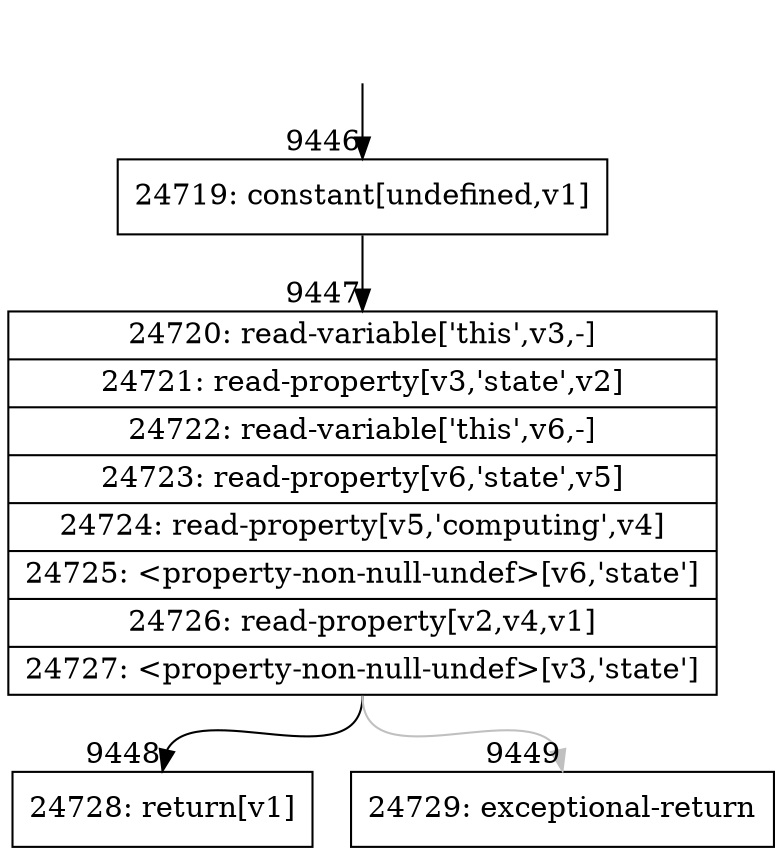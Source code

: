 digraph {
rankdir="TD"
BB_entry695[shape=none,label=""];
BB_entry695 -> BB9446 [tailport=s, headport=n, headlabel="    9446"]
BB9446 [shape=record label="{24719: constant[undefined,v1]}" ] 
BB9446 -> BB9447 [tailport=s, headport=n, headlabel="      9447"]
BB9447 [shape=record label="{24720: read-variable['this',v3,-]|24721: read-property[v3,'state',v2]|24722: read-variable['this',v6,-]|24723: read-property[v6,'state',v5]|24724: read-property[v5,'computing',v4]|24725: \<property-non-null-undef\>[v6,'state']|24726: read-property[v2,v4,v1]|24727: \<property-non-null-undef\>[v3,'state']}" ] 
BB9447 -> BB9448 [tailport=s, headport=n, headlabel="      9448"]
BB9447 -> BB9449 [tailport=s, headport=n, color=gray, headlabel="      9449"]
BB9448 [shape=record label="{24728: return[v1]}" ] 
BB9449 [shape=record label="{24729: exceptional-return}" ] 
//#$~ 13562
}
